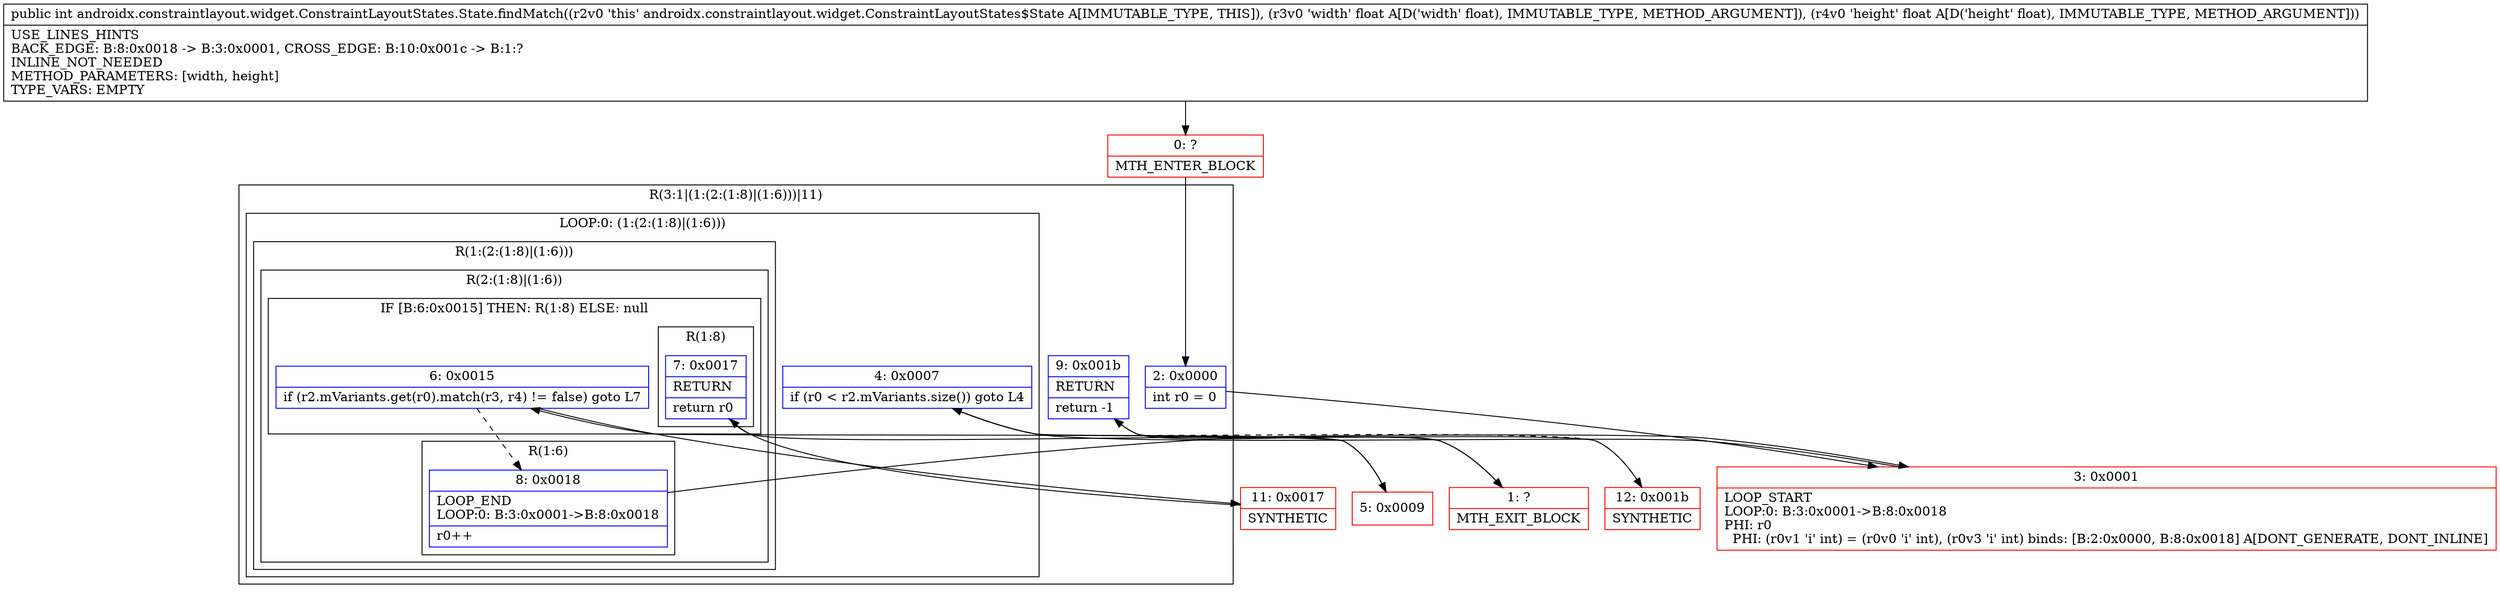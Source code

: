 digraph "CFG forandroidx.constraintlayout.widget.ConstraintLayoutStates.State.findMatch(FF)I" {
subgraph cluster_Region_2133592571 {
label = "R(3:1|(1:(2:(1:8)|(1:6)))|11)";
node [shape=record,color=blue];
Node_2 [shape=record,label="{2\:\ 0x0000|int r0 = 0\l}"];
subgraph cluster_LoopRegion_2020487781 {
label = "LOOP:0: (1:(2:(1:8)|(1:6)))";
node [shape=record,color=blue];
Node_4 [shape=record,label="{4\:\ 0x0007|if (r0 \< r2.mVariants.size()) goto L4\l}"];
subgraph cluster_Region_1874348936 {
label = "R(1:(2:(1:8)|(1:6)))";
node [shape=record,color=blue];
subgraph cluster_Region_629834763 {
label = "R(2:(1:8)|(1:6))";
node [shape=record,color=blue];
subgraph cluster_IfRegion_1510623721 {
label = "IF [B:6:0x0015] THEN: R(1:8) ELSE: null";
node [shape=record,color=blue];
Node_6 [shape=record,label="{6\:\ 0x0015|if (r2.mVariants.get(r0).match(r3, r4) != false) goto L7\l}"];
subgraph cluster_Region_1173807234 {
label = "R(1:8)";
node [shape=record,color=blue];
Node_7 [shape=record,label="{7\:\ 0x0017|RETURN\l|return r0\l}"];
}
}
subgraph cluster_Region_668119353 {
label = "R(1:6)";
node [shape=record,color=blue];
Node_8 [shape=record,label="{8\:\ 0x0018|LOOP_END\lLOOP:0: B:3:0x0001\-\>B:8:0x0018\l|r0++\l}"];
}
}
}
}
Node_9 [shape=record,label="{9\:\ 0x001b|RETURN\l|return \-1\l}"];
}
Node_0 [shape=record,color=red,label="{0\:\ ?|MTH_ENTER_BLOCK\l}"];
Node_3 [shape=record,color=red,label="{3\:\ 0x0001|LOOP_START\lLOOP:0: B:3:0x0001\-\>B:8:0x0018\lPHI: r0 \l  PHI: (r0v1 'i' int) = (r0v0 'i' int), (r0v3 'i' int) binds: [B:2:0x0000, B:8:0x0018] A[DONT_GENERATE, DONT_INLINE]\l}"];
Node_5 [shape=record,color=red,label="{5\:\ 0x0009}"];
Node_11 [shape=record,color=red,label="{11\:\ 0x0017|SYNTHETIC\l}"];
Node_1 [shape=record,color=red,label="{1\:\ ?|MTH_EXIT_BLOCK\l}"];
Node_12 [shape=record,color=red,label="{12\:\ 0x001b|SYNTHETIC\l}"];
MethodNode[shape=record,label="{public int androidx.constraintlayout.widget.ConstraintLayoutStates.State.findMatch((r2v0 'this' androidx.constraintlayout.widget.ConstraintLayoutStates$State A[IMMUTABLE_TYPE, THIS]), (r3v0 'width' float A[D('width' float), IMMUTABLE_TYPE, METHOD_ARGUMENT]), (r4v0 'height' float A[D('height' float), IMMUTABLE_TYPE, METHOD_ARGUMENT]))  | USE_LINES_HINTS\lBACK_EDGE: B:8:0x0018 \-\> B:3:0x0001, CROSS_EDGE: B:10:0x001c \-\> B:1:?\lINLINE_NOT_NEEDED\lMETHOD_PARAMETERS: [width, height]\lTYPE_VARS: EMPTY\l}"];
MethodNode -> Node_0;Node_2 -> Node_3;
Node_4 -> Node_5;
Node_4 -> Node_12[style=dashed];
Node_6 -> Node_8[style=dashed];
Node_6 -> Node_11;
Node_7 -> Node_1;
Node_8 -> Node_3;
Node_9 -> Node_1;
Node_0 -> Node_2;
Node_3 -> Node_4;
Node_5 -> Node_6;
Node_11 -> Node_7;
Node_12 -> Node_9;
}

